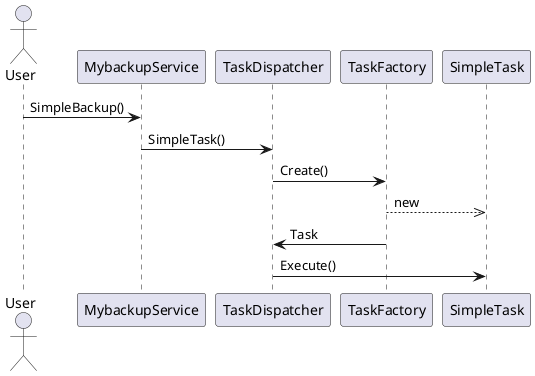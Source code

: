 @startuml SimpleBackup

actor User 
User -> MybackupService : SimpleBackup()
MybackupService -> TaskDispatcher : SimpleTask()
TaskDispatcher -> TaskFactory : Create()
TaskFactory -->> SimpleTask : new
TaskDispatcher <- TaskFactory : Task
TaskDispatcher -> SimpleTask : Execute()

@enduml